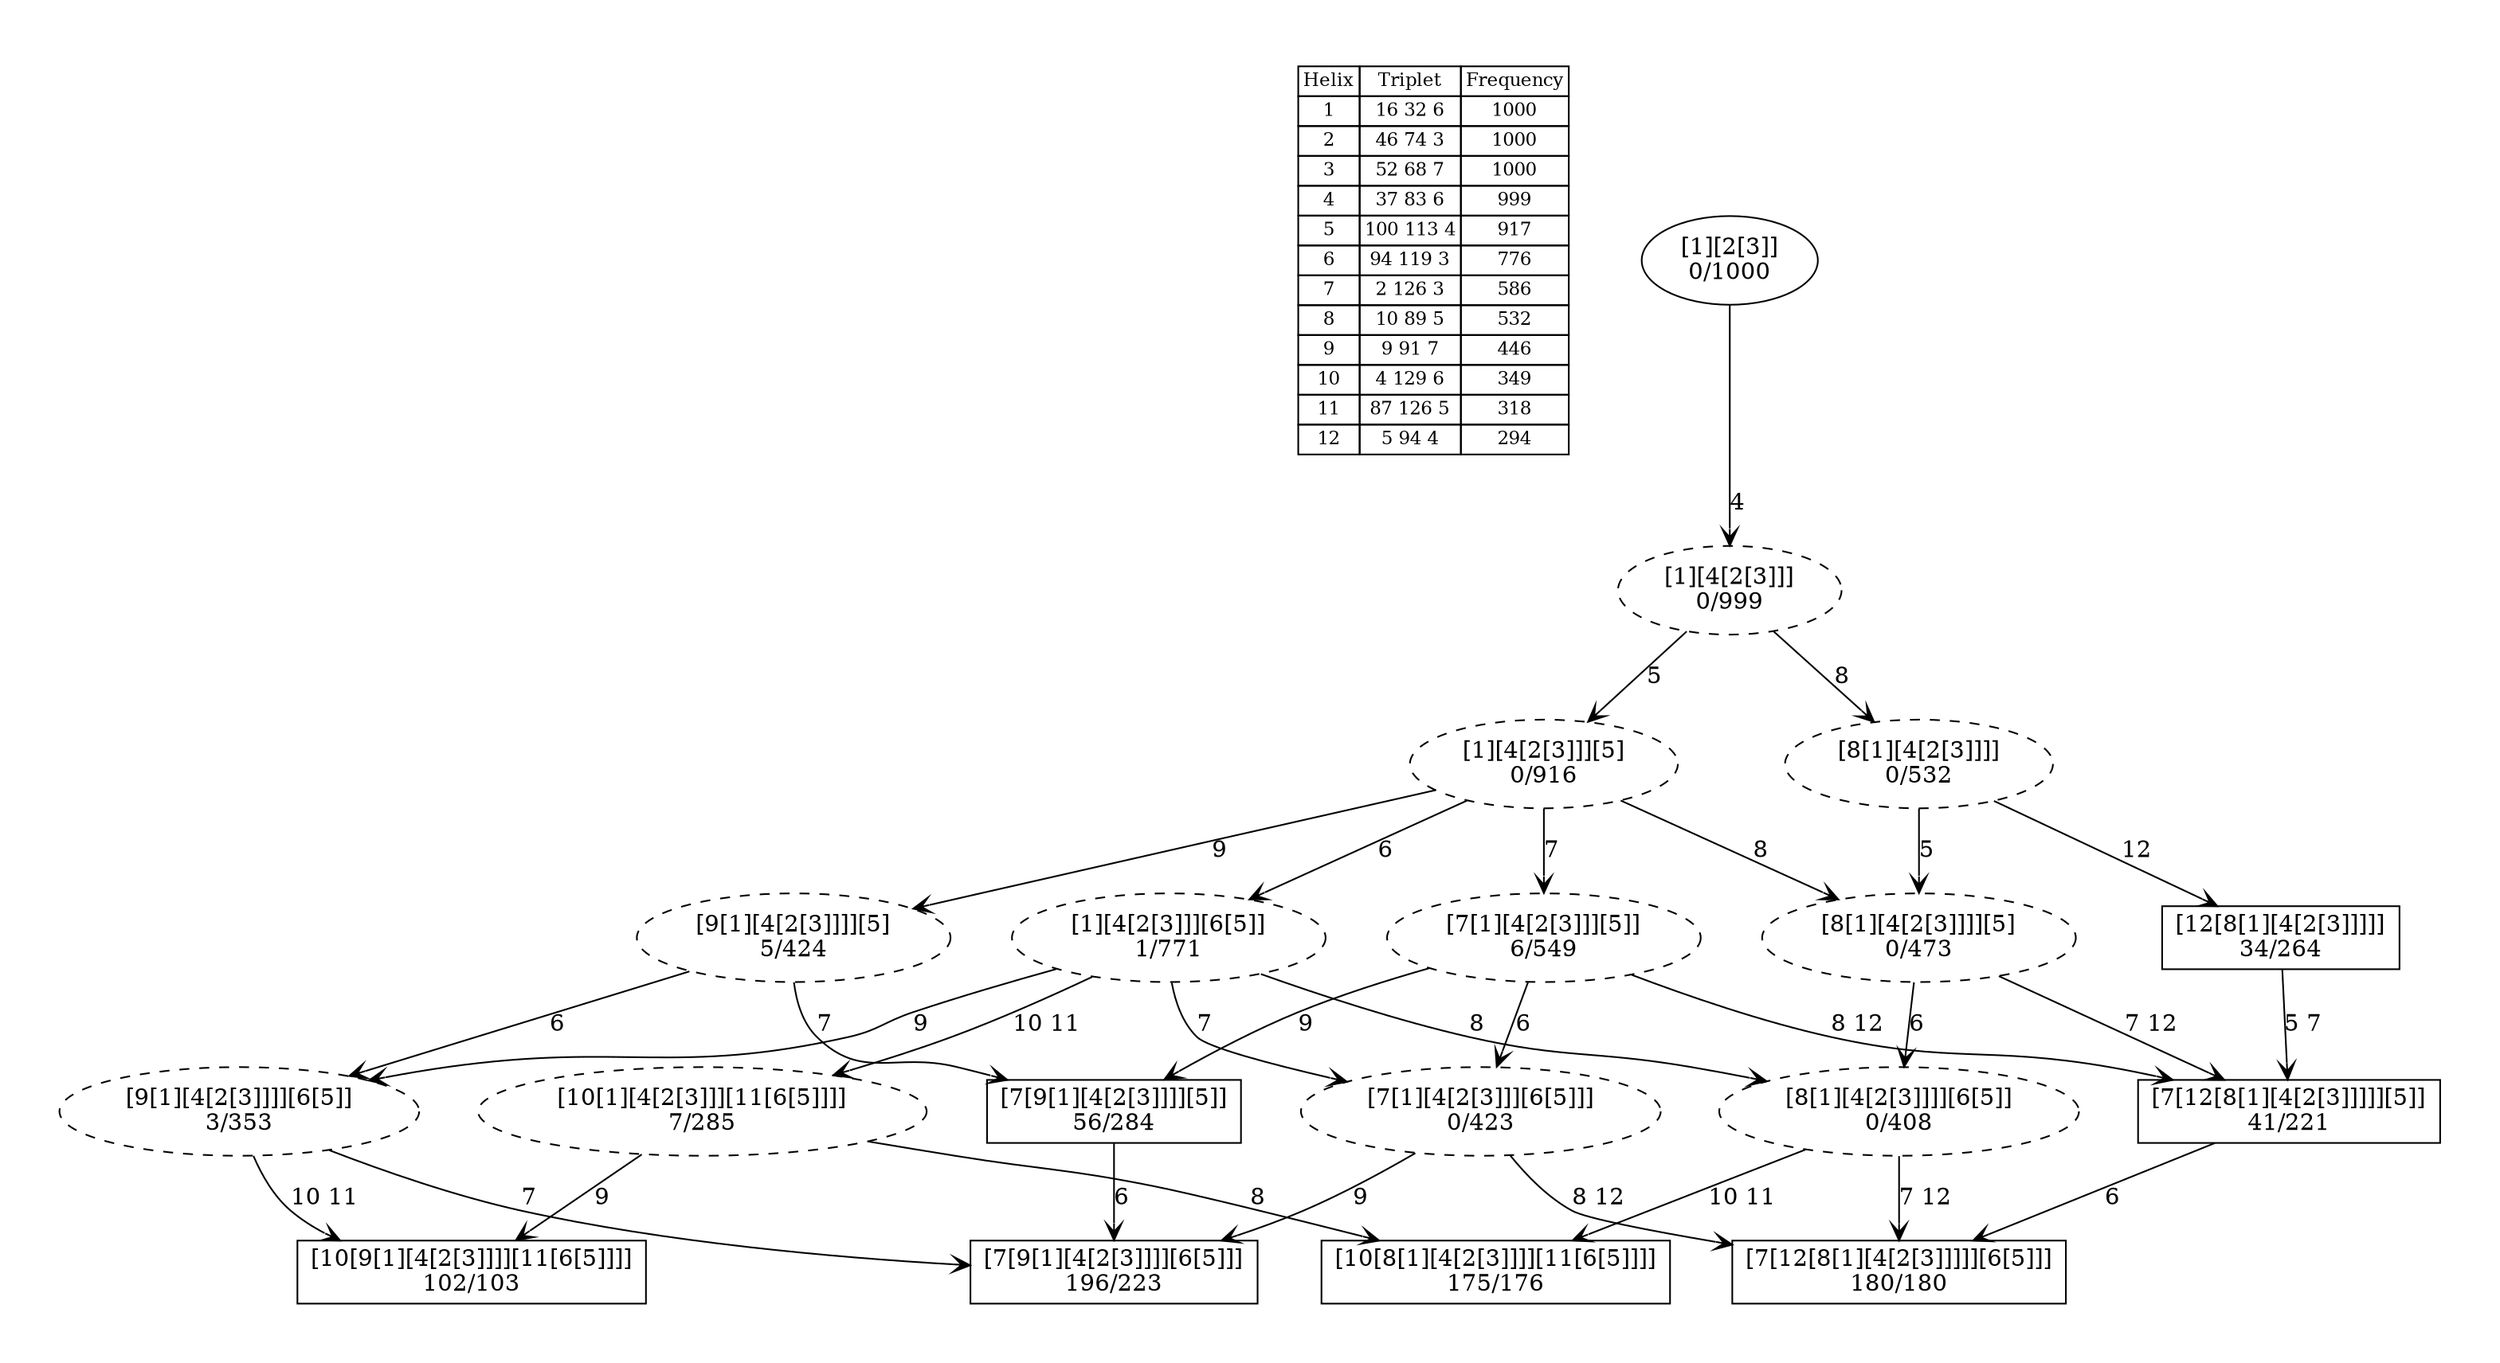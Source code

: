 digraph G {
	pad = 0.5;
	nodesep = 0.5;
"legend" [label = < <table border="0" cellborder="1" cellspacing="0"><tr><td>Helix</td><td>Triplet</td><td>Frequency</td></tr>
<tr><td>1</td><td>16 32 6</td><td>1000</td></tr>
<tr><td>2</td><td>46 74 3</td><td>1000</td></tr>
<tr><td>3</td><td>52 68 7</td><td>1000</td></tr>
<tr><td>4</td><td>37 83 6</td><td>999</td></tr>
<tr><td>5</td><td>100 113 4</td><td>917</td></tr>
<tr><td>6</td><td>94 119 3</td><td>776</td></tr>
<tr><td>7</td><td>2 126 3</td><td>586</td></tr>
<tr><td>8</td><td>10 89 5</td><td>532</td></tr>
<tr><td>9</td><td>9 91 7</td><td>446</td></tr>
<tr><td>10</td><td>4 129 6</td><td>349</td></tr>
<tr><td>11</td><td>87 126 5</td><td>318</td></tr>
<tr><td>12</td><td>5 94 4</td><td>294</td></tr>
</table>>, shape = plaintext, fontsize=11];
"1 2 3 4 5 6 7 9 " [shape = box];
"1 2 3 4 5 6 7 8 12 " [shape = box];
"1 2 3 4 5 6 8 10 11 " [shape = box];
"1 2 3 4 5 6 9 10 11 " [shape = box];
"1 2 3 4 5 7 9 " [shape = box];
"1 2 3 4 5 7 8 12 " [shape = box];
"1 2 3 4 8 12 " [shape = box];
"1 2 3 4 5 6 7 " [style = dashed];
"1 2 3 4 5 6 " [style = dashed];
"1 2 3 4 5 6 9 " [style = dashed];
"1 2 3 4 5 7 " [style = dashed];
"1 2 3 4 " [style = dashed];
"1 2 3 4 5 6 8 " [style = dashed];
"1 2 3 4 5 6 10 11 " [style = dashed];
"1 2 3 4 5 " [style = dashed];
"1 2 3 4 5 8 " [style = dashed];
"1 2 3 4 8 " [style = dashed];
"1 2 3 4 5 9 " [style = dashed];
"1 2 3 4 5 6 7 9 " [label = "[7[9[1][4[2[3]]]][6[5]]]\n196/223"];
"1 2 3 4 5 6 7 8 12 " [label = "[7[12[8[1][4[2[3]]]]][6[5]]]\n180/180"];
"1 2 3 4 5 6 8 10 11 " [label = "[10[8[1][4[2[3]]]][11[6[5]]]]\n175/176"];
"1 2 3 4 5 6 9 10 11 " [label = "[10[9[1][4[2[3]]]][11[6[5]]]]\n102/103"];
"1 2 3 4 5 7 9 " [label = "[7[9[1][4[2[3]]]][5]]\n56/284"];
"1 2 3 4 5 7 8 12 " [label = "[7[12[8[1][4[2[3]]]]][5]]\n41/221"];
"1 2 3 4 8 12 " [label = "[12[8[1][4[2[3]]]]]\n34/264"];
"1 2 3 4 5 6 7 " [label = "[7[1][4[2[3]]][6[5]]]\n0/423"];
"1 2 3 4 5 6 " [label = "[1][4[2[3]]][6[5]]\n1/771"];
"1 2 3 4 5 6 9 " [label = "[9[1][4[2[3]]]][6[5]]\n3/353"];
"1 2 3 4 5 7 " [label = "[7[1][4[2[3]]][5]]\n6/549"];
"1 2 3 4 " [label = "[1][4[2[3]]]\n0/999"];
"1 2 3 4 5 6 8 " [label = "[8[1][4[2[3]]]][6[5]]\n0/408"];
"1 2 3 4 5 6 10 11 " [label = "[10[1][4[2[3]]][11[6[5]]]]\n7/285"];
"1 2 3 4 5 " [label = "[1][4[2[3]]][5]\n0/916"];
"1 2 3 4 5 8 " [label = "[8[1][4[2[3]]]][5]\n0/473"];
"1 2 3 4 8 " [label = "[8[1][4[2[3]]]]\n0/532"];
"1 2 3 4 5 9 " [label = "[9[1][4[2[3]]]][5]\n5/424"];
"1 2 3 " [label = "[1][2[3]]\n0/1000"];
"1 2 3 4 5 7 9 " -> "1 2 3 4 5 6 7 9 " [label = "6 ", arrowhead = vee];
"1 2 3 4 5 7 8 12 " -> "1 2 3 4 5 6 7 8 12 " [label = "6 ", arrowhead = vee];
"1 2 3 4 8 12 " -> "1 2 3 4 5 7 8 12 " [label = "5 7 ", arrowhead = vee];
"1 2 3 4 5 6 7 " -> "1 2 3 4 5 6 7 9 " [label = "9 ", arrowhead = vee];
"1 2 3 4 5 6 7 " -> "1 2 3 4 5 6 7 8 12 " [label = "8 12 ", arrowhead = vee];
"1 2 3 4 5 6 " -> "1 2 3 4 5 6 7 " [label = "7 ", arrowhead = vee];
"1 2 3 4 5 6 " -> "1 2 3 4 5 6 9 " [label = "9 ", arrowhead = vee];
"1 2 3 4 5 6 " -> "1 2 3 4 5 6 8 " [label = "8 ", arrowhead = vee];
"1 2 3 4 5 6 " -> "1 2 3 4 5 6 10 11 " [label = "10 11 ", arrowhead = vee];
"1 2 3 4 5 6 9 " -> "1 2 3 4 5 6 7 9 " [label = "7 ", arrowhead = vee];
"1 2 3 4 5 6 9 " -> "1 2 3 4 5 6 9 10 11 " [label = "10 11 ", arrowhead = vee];
"1 2 3 4 5 7 " -> "1 2 3 4 5 7 8 12 " [label = "8 12 ", arrowhead = vee];
"1 2 3 4 5 7 " -> "1 2 3 4 5 6 7 " [label = "6 ", arrowhead = vee];
"1 2 3 4 5 7 " -> "1 2 3 4 5 7 9 " [label = "9 ", arrowhead = vee];
"1 2 3 4 " -> "1 2 3 4 5 " [label = "5 ", arrowhead = vee];
"1 2 3 4 " -> "1 2 3 4 8 " [label = "8 ", arrowhead = vee];
"1 2 3 4 5 6 8 " -> "1 2 3 4 5 6 7 8 12 " [label = "7 12 ", arrowhead = vee];
"1 2 3 4 5 6 8 " -> "1 2 3 4 5 6 8 10 11 " [label = "10 11 ", arrowhead = vee];
"1 2 3 4 5 6 10 11 " -> "1 2 3 4 5 6 8 10 11 " [label = "8 ", arrowhead = vee];
"1 2 3 4 5 6 10 11 " -> "1 2 3 4 5 6 9 10 11 " [label = "9 ", arrowhead = vee];
"1 2 3 4 5 " -> "1 2 3 4 5 6 " [label = "6 ", arrowhead = vee];
"1 2 3 4 5 " -> "1 2 3 4 5 7 " [label = "7 ", arrowhead = vee];
"1 2 3 4 5 " -> "1 2 3 4 5 8 " [label = "8 ", arrowhead = vee];
"1 2 3 4 5 " -> "1 2 3 4 5 9 " [label = "9 ", arrowhead = vee];
"1 2 3 4 5 8 " -> "1 2 3 4 5 7 8 12 " [label = "7 12 ", arrowhead = vee];
"1 2 3 4 5 8 " -> "1 2 3 4 5 6 8 " [label = "6 ", arrowhead = vee];
"1 2 3 4 8 " -> "1 2 3 4 8 12 " [label = "12 ", arrowhead = vee];
"1 2 3 4 8 " -> "1 2 3 4 5 8 " [label = "5 ", arrowhead = vee];
"1 2 3 4 5 9 " -> "1 2 3 4 5 7 9 " [label = "7 ", arrowhead = vee];
"1 2 3 4 5 9 " -> "1 2 3 4 5 6 9 " [label = "6 ", arrowhead = vee];
"1 2 3 " -> "1 2 3 4 " [label = "4 ", arrowhead = vee];
}
